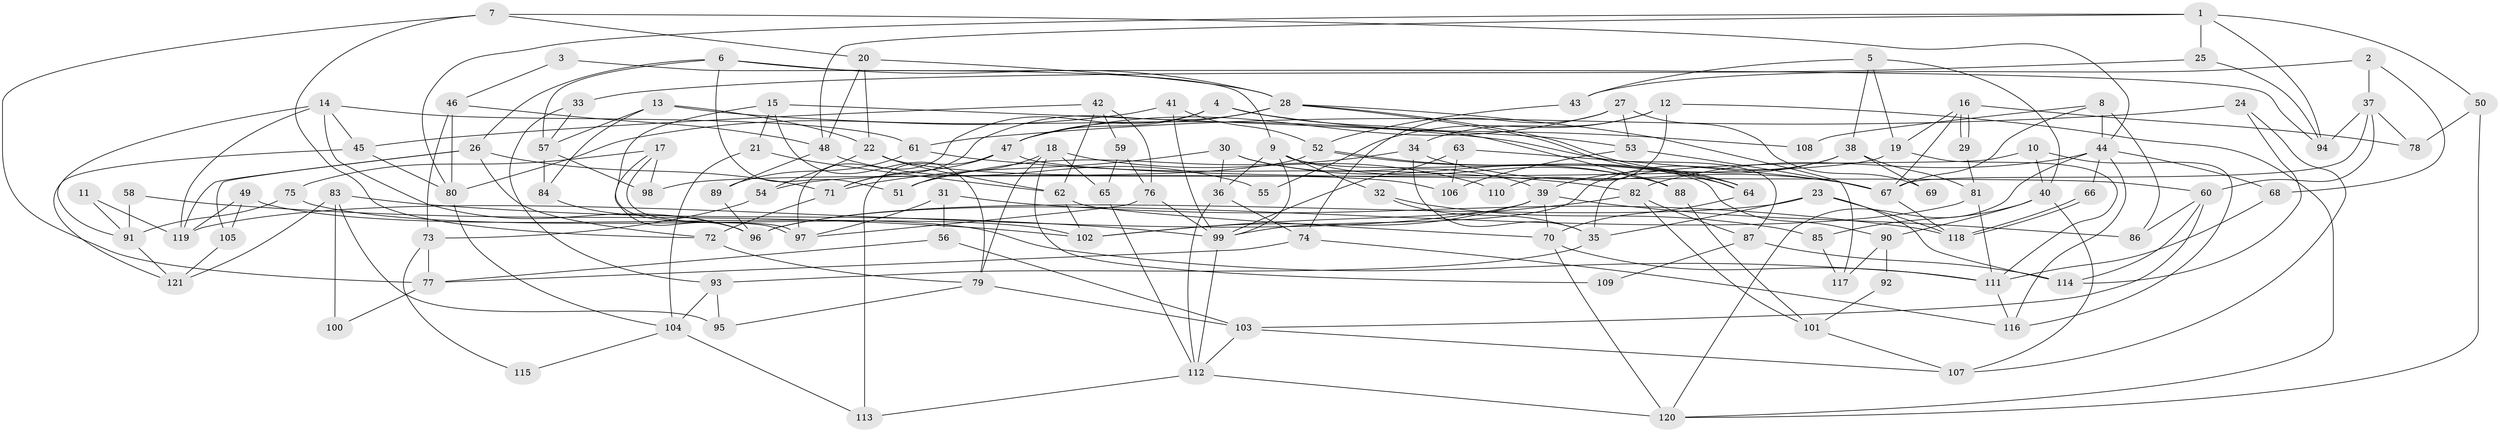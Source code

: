 // coarse degree distribution, {5: 0.2191780821917808, 4: 0.2876712328767123, 3: 0.0821917808219178, 6: 0.1643835616438356, 7: 0.0821917808219178, 9: 0.0273972602739726, 8: 0.0684931506849315, 2: 0.0684931506849315}
// Generated by graph-tools (version 1.1) at 2025/37/03/04/25 23:37:07]
// undirected, 121 vertices, 242 edges
graph export_dot {
  node [color=gray90,style=filled];
  1;
  2;
  3;
  4;
  5;
  6;
  7;
  8;
  9;
  10;
  11;
  12;
  13;
  14;
  15;
  16;
  17;
  18;
  19;
  20;
  21;
  22;
  23;
  24;
  25;
  26;
  27;
  28;
  29;
  30;
  31;
  32;
  33;
  34;
  35;
  36;
  37;
  38;
  39;
  40;
  41;
  42;
  43;
  44;
  45;
  46;
  47;
  48;
  49;
  50;
  51;
  52;
  53;
  54;
  55;
  56;
  57;
  58;
  59;
  60;
  61;
  62;
  63;
  64;
  65;
  66;
  67;
  68;
  69;
  70;
  71;
  72;
  73;
  74;
  75;
  76;
  77;
  78;
  79;
  80;
  81;
  82;
  83;
  84;
  85;
  86;
  87;
  88;
  89;
  90;
  91;
  92;
  93;
  94;
  95;
  96;
  97;
  98;
  99;
  100;
  101;
  102;
  103;
  104;
  105;
  106;
  107;
  108;
  109;
  110;
  111;
  112;
  113;
  114;
  115;
  116;
  117;
  118;
  119;
  120;
  121;
  1 -- 94;
  1 -- 48;
  1 -- 25;
  1 -- 50;
  1 -- 80;
  2 -- 37;
  2 -- 68;
  2 -- 43;
  3 -- 9;
  3 -- 46;
  4 -- 97;
  4 -- 88;
  4 -- 47;
  4 -- 108;
  5 -- 38;
  5 -- 19;
  5 -- 40;
  5 -- 43;
  6 -- 28;
  6 -- 57;
  6 -- 26;
  6 -- 51;
  6 -- 94;
  7 -- 44;
  7 -- 72;
  7 -- 20;
  7 -- 77;
  8 -- 44;
  8 -- 67;
  8 -- 86;
  8 -- 108;
  9 -- 36;
  9 -- 99;
  9 -- 32;
  9 -- 88;
  9 -- 90;
  10 -- 40;
  10 -- 35;
  10 -- 116;
  11 -- 91;
  11 -- 119;
  12 -- 120;
  12 -- 34;
  12 -- 55;
  12 -- 110;
  13 -- 57;
  13 -- 22;
  13 -- 84;
  13 -- 87;
  14 -- 45;
  14 -- 96;
  14 -- 61;
  14 -- 91;
  14 -- 119;
  15 -- 79;
  15 -- 21;
  15 -- 53;
  15 -- 96;
  16 -- 67;
  16 -- 29;
  16 -- 29;
  16 -- 19;
  16 -- 78;
  17 -- 75;
  17 -- 97;
  17 -- 97;
  17 -- 98;
  18 -- 79;
  18 -- 65;
  18 -- 51;
  18 -- 109;
  18 -- 110;
  19 -- 111;
  19 -- 98;
  20 -- 28;
  20 -- 22;
  20 -- 48;
  21 -- 62;
  21 -- 104;
  22 -- 62;
  22 -- 54;
  22 -- 106;
  23 -- 118;
  23 -- 35;
  23 -- 96;
  23 -- 114;
  24 -- 114;
  24 -- 61;
  24 -- 107;
  25 -- 94;
  25 -- 33;
  26 -- 71;
  26 -- 72;
  26 -- 105;
  26 -- 119;
  27 -- 47;
  27 -- 74;
  27 -- 53;
  27 -- 69;
  28 -- 64;
  28 -- 64;
  28 -- 47;
  28 -- 71;
  28 -- 117;
  29 -- 81;
  30 -- 36;
  30 -- 71;
  30 -- 39;
  30 -- 88;
  31 -- 118;
  31 -- 56;
  31 -- 97;
  32 -- 85;
  32 -- 35;
  33 -- 57;
  33 -- 93;
  34 -- 51;
  34 -- 67;
  34 -- 35;
  35 -- 93;
  36 -- 112;
  36 -- 74;
  37 -- 60;
  37 -- 67;
  37 -- 78;
  37 -- 94;
  38 -- 39;
  38 -- 99;
  38 -- 69;
  38 -- 81;
  39 -- 119;
  39 -- 70;
  39 -- 86;
  39 -- 102;
  40 -- 107;
  40 -- 85;
  40 -- 90;
  41 -- 80;
  41 -- 52;
  41 -- 99;
  42 -- 62;
  42 -- 76;
  42 -- 45;
  42 -- 59;
  43 -- 52;
  44 -- 120;
  44 -- 116;
  44 -- 66;
  44 -- 68;
  44 -- 82;
  45 -- 80;
  45 -- 121;
  46 -- 80;
  46 -- 48;
  46 -- 73;
  47 -- 60;
  47 -- 71;
  47 -- 113;
  48 -- 89;
  48 -- 55;
  49 -- 119;
  49 -- 111;
  49 -- 105;
  50 -- 78;
  50 -- 120;
  52 -- 64;
  52 -- 64;
  52 -- 54;
  53 -- 67;
  53 -- 106;
  54 -- 73;
  56 -- 77;
  56 -- 103;
  57 -- 98;
  57 -- 84;
  58 -- 91;
  58 -- 102;
  59 -- 76;
  59 -- 65;
  60 -- 86;
  60 -- 114;
  60 -- 103;
  61 -- 82;
  61 -- 89;
  62 -- 70;
  62 -- 102;
  63 -- 99;
  63 -- 106;
  63 -- 67;
  64 -- 70;
  65 -- 112;
  66 -- 118;
  66 -- 118;
  67 -- 118;
  68 -- 111;
  70 -- 111;
  70 -- 120;
  71 -- 72;
  72 -- 79;
  73 -- 77;
  73 -- 115;
  74 -- 116;
  74 -- 77;
  75 -- 91;
  75 -- 102;
  76 -- 97;
  76 -- 99;
  77 -- 100;
  79 -- 95;
  79 -- 103;
  80 -- 104;
  81 -- 96;
  81 -- 111;
  82 -- 101;
  82 -- 87;
  82 -- 102;
  83 -- 99;
  83 -- 121;
  83 -- 95;
  83 -- 100;
  84 -- 96;
  85 -- 117;
  87 -- 109;
  87 -- 114;
  88 -- 101;
  89 -- 96;
  90 -- 92;
  90 -- 117;
  91 -- 121;
  92 -- 101;
  93 -- 95;
  93 -- 104;
  99 -- 112;
  101 -- 107;
  103 -- 107;
  103 -- 112;
  104 -- 113;
  104 -- 115;
  105 -- 121;
  111 -- 116;
  112 -- 120;
  112 -- 113;
}
